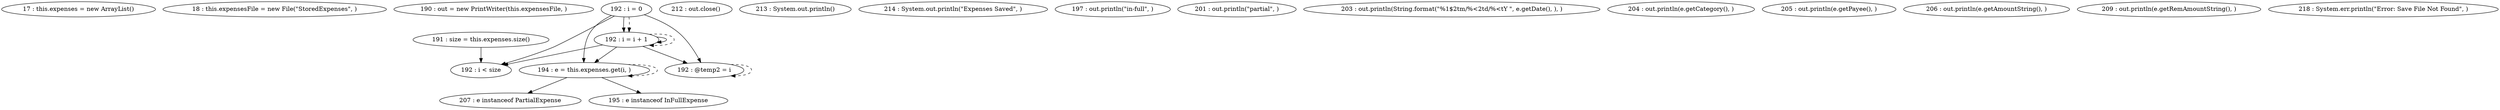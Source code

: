 digraph G {
"17 : this.expenses = new ArrayList()"
"18 : this.expensesFile = new File(\"StoredExpenses\", )"
"190 : out = new PrintWriter(this.expensesFile, )"
"191 : size = this.expenses.size()"
"191 : size = this.expenses.size()" -> "192 : i < size"
"192 : i = 0"
"192 : i = 0" -> "192 : @temp2 = i"
"192 : i = 0" -> "194 : e = this.expenses.get(i, )"
"192 : i = 0" -> "192 : i < size"
"192 : i = 0" -> "192 : i = i + 1"
"192 : i = 0" -> "192 : i = i + 1" [style=dashed]
"192 : i < size"
"194 : e = this.expenses.get(i, )"
"194 : e = this.expenses.get(i, )" -> "207 : e instanceof PartialExpense"
"194 : e = this.expenses.get(i, )" -> "195 : e instanceof InFullExpense"
"194 : e = this.expenses.get(i, )" -> "194 : e = this.expenses.get(i, )" [style=dashed]
"195 : e instanceof InFullExpense"
"212 : out.close()"
"213 : System.out.println()"
"214 : System.out.println(\"Expenses Saved\", )"
"197 : out.println(\"in-full\", )"
"201 : out.println(\"partial\", )"
"203 : out.println(String.format(\"%1$2tm/%<2td/%<tY \", e.getDate(), ), )"
"204 : out.println(e.getCategory(), )"
"205 : out.println(e.getPayee(), )"
"206 : out.println(e.getAmountString(), )"
"207 : e instanceof PartialExpense"
"209 : out.println(e.getRemAmountString(), )"
"192 : @temp2 = i"
"192 : @temp2 = i" -> "192 : @temp2 = i" [style=dashed]
"192 : i = i + 1"
"192 : i = i + 1" -> "192 : @temp2 = i"
"192 : i = i + 1" -> "194 : e = this.expenses.get(i, )"
"192 : i = i + 1" -> "192 : i < size"
"192 : i = i + 1" -> "192 : i = i + 1"
"192 : i = i + 1" -> "192 : i = i + 1" [style=dashed]
"218 : System.err.println(\"Error: Save File Not Found\", )"
}